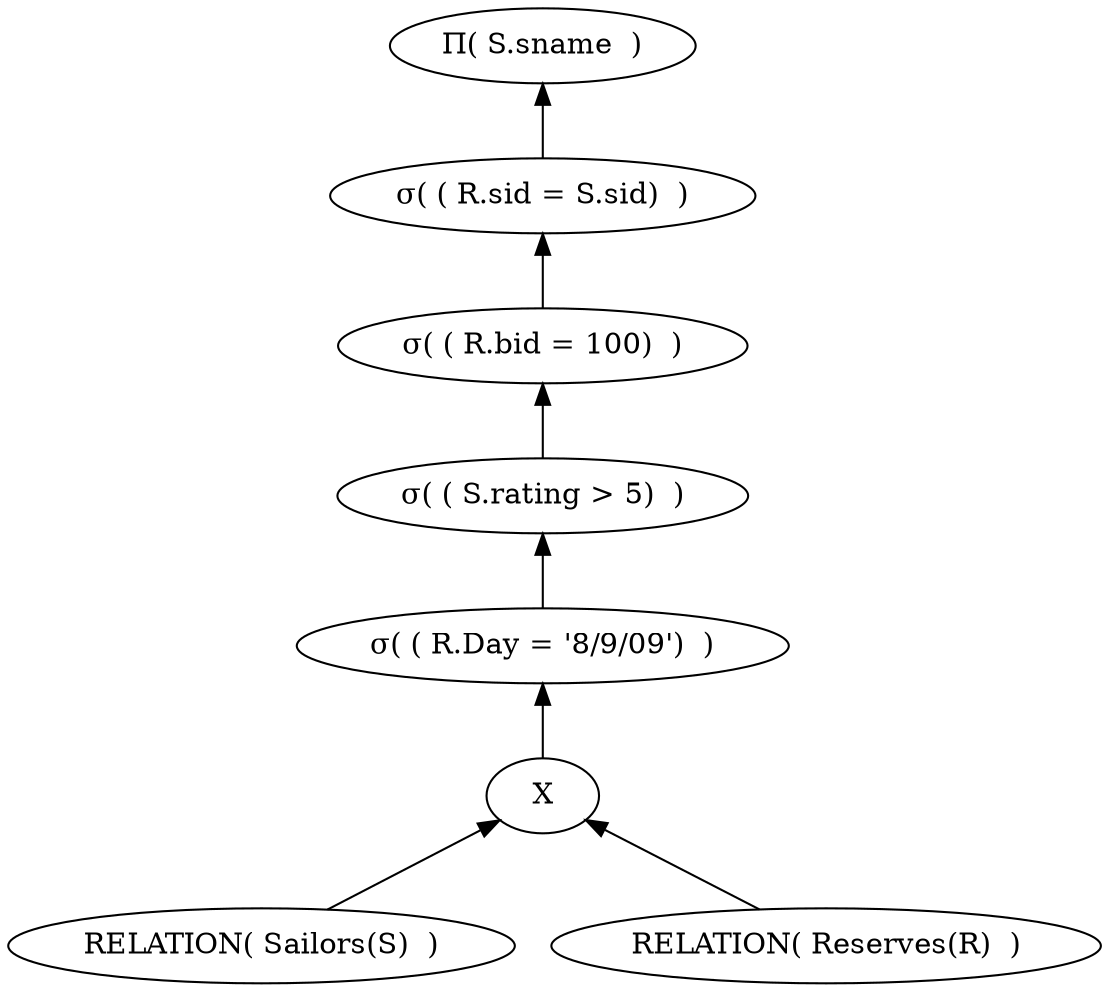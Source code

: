 digraph G {
edge [dir=back]
node1[ label = "&#928;( S.sname  )"]
node2[ label = "&#963;( ( R.sid = S.sid)  )" ]
node1->node2
node3[ label = "&#963;( ( R.bid = 100)  )" ]
node2->node3
node4[ label = "&#963;( ( S.rating > 5)  )" ]
node3->node4
node5[ label = "&#963;( ( R.Day = '8/9/09')  )" ]
node4->node5
node6[ label = "X"]
node5->node6
node7[ label = "RELATION( Sailors(S)  )" ]
node6->node7
node8[ label = "RELATION( Reserves(R)  )" ]
node6->node8
}
